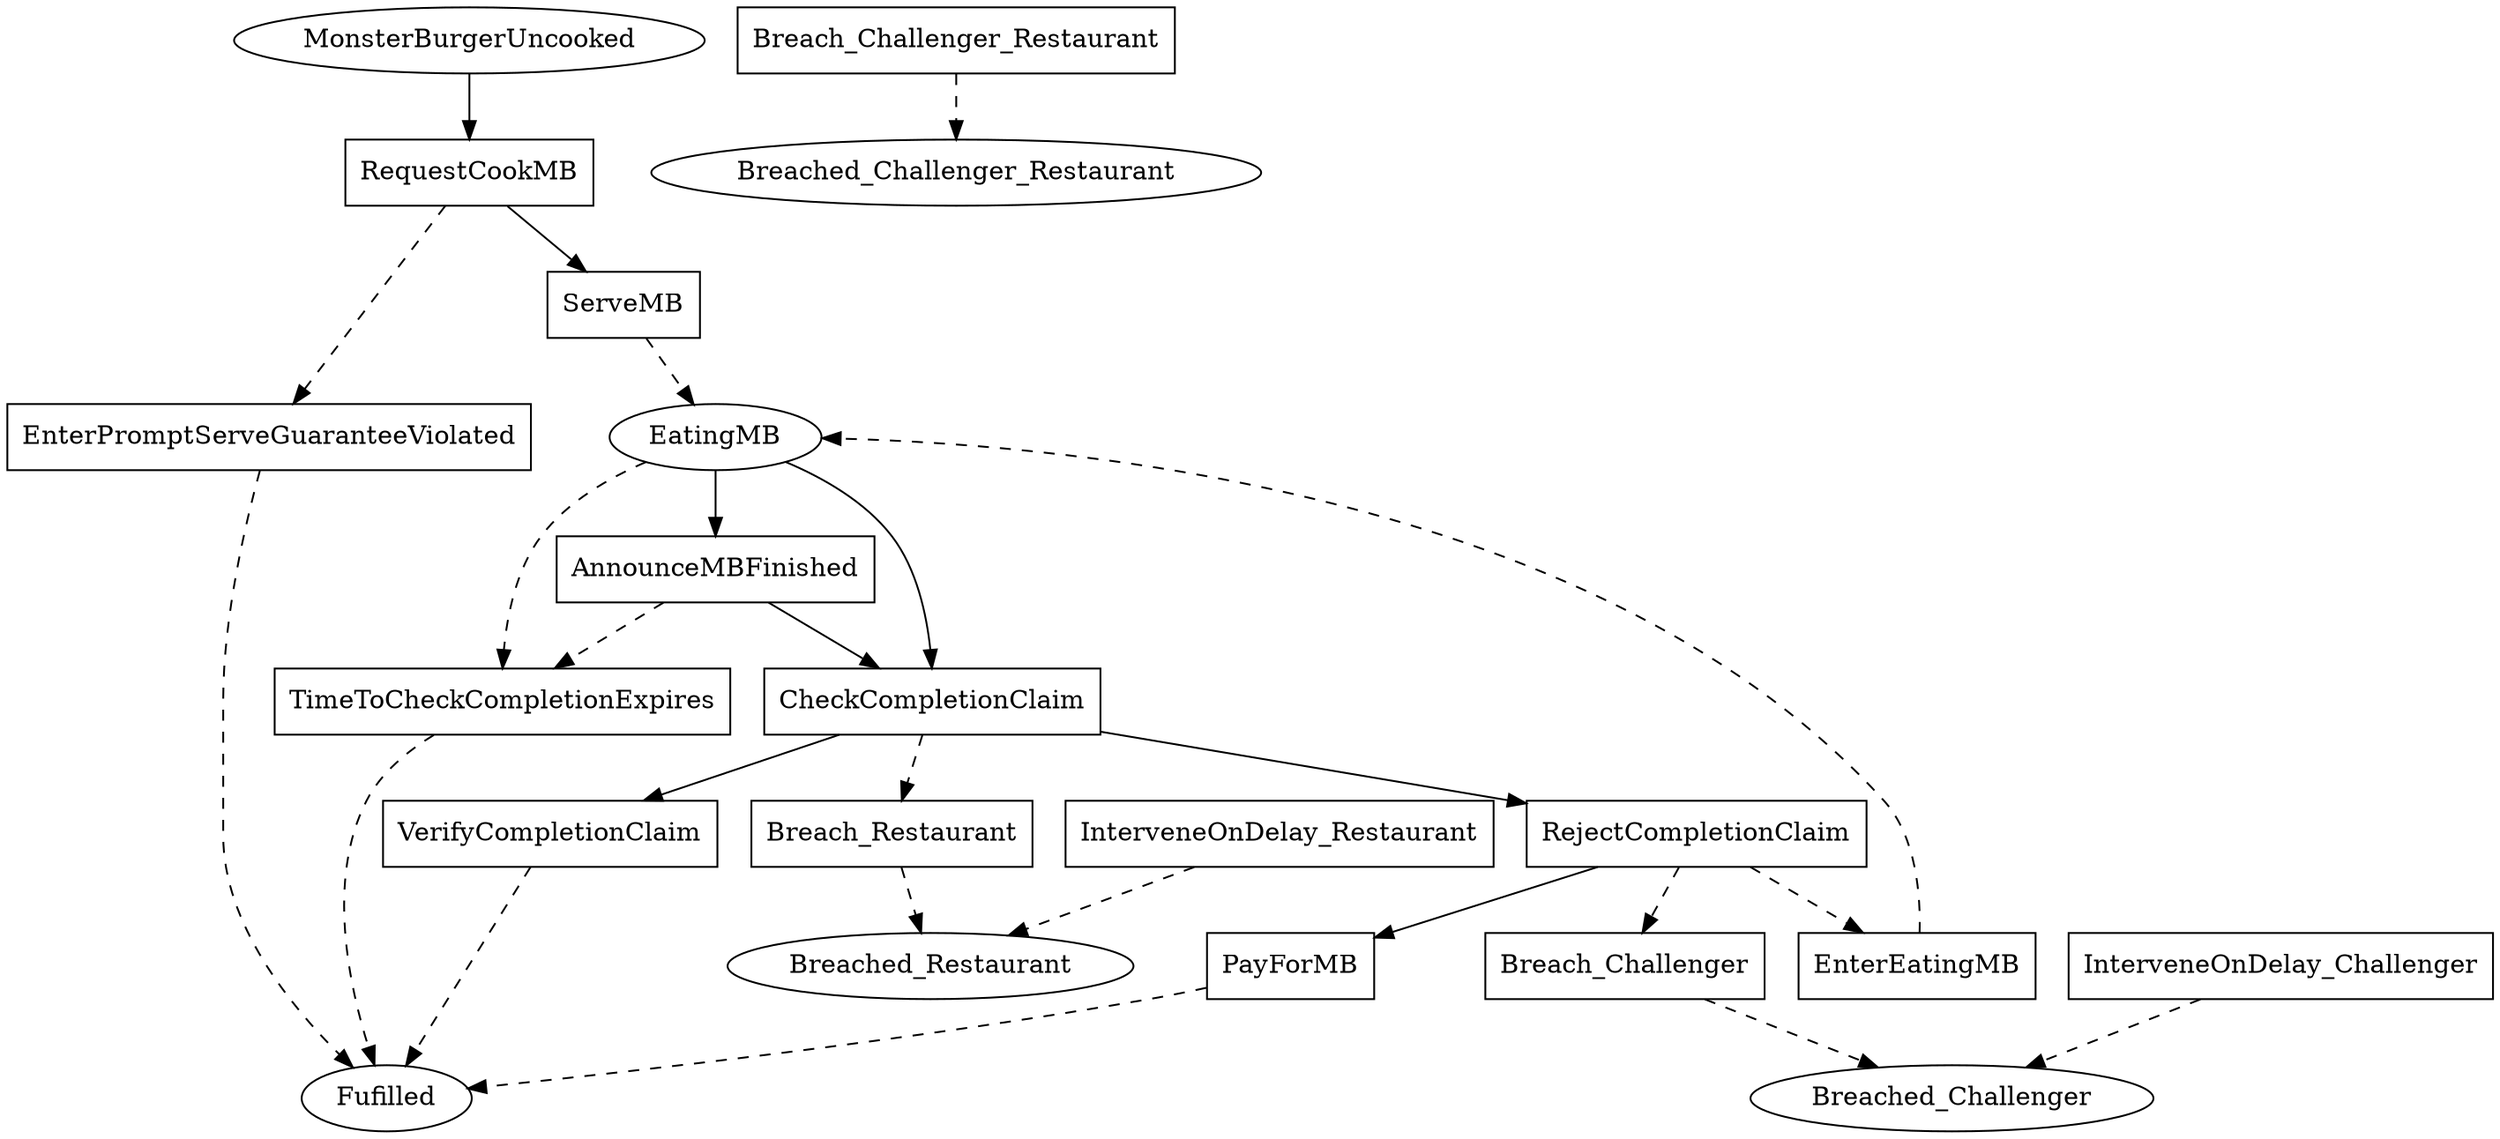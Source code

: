 // THIS IS A GENERATED FILE. DO NOT EDIT.

digraph Monster_Burger {    
    Fulfilled[label=Fufilled];
    MonsterBurgerUncooked[label=MonsterBurgerUncooked];
	EatingMB[label=EatingMB];
	Breached_Restaurant[label=Breached_Restaurant];
	Breached_Challenger[label=Breached_Challenger];
	Breached_Challenger_Restaurant[label=Breached_Challenger_Restaurant]
    
     
    RequestCookMB[label=RequestCookMB,shape=box];
	ServeMB[label=ServeMB,shape=box];
	EnterPromptServeGuaranteeViolated[label=EnterPromptServeGuaranteeViolated,shape=box];
	EnterEatingMB[label=EnterEatingMB,shape=box];
	AnnounceMBFinished[label=AnnounceMBFinished,shape=box];
	TimeToCheckCompletionExpires[label=TimeToCheckCompletionExpires,shape=box];
	CheckCompletionClaim[label=CheckCompletionClaim,shape=box];
	RejectCompletionClaim[label=RejectCompletionClaim,shape=box];
	PayForMB[label=PayForMB,shape=box];
	VerifyCompletionClaim[label=VerifyCompletionClaim,shape=box];
	Breach_Restaurant[label=Breach_Restaurant,shape=box];
	Breach_Challenger[label=Breach_Challenger,shape=box];
	Breach_Challenger_Restaurant[label=Breach_Challenger_Restaurant,shape=box];
	InterveneOnDelay_Challenger[label=InterveneOnDelay_Challenger,shape=box];
	InterveneOnDelay_Restaurant[label=InterveneOnDelay_Restaurant,shape=box]    
    
    
    
    MonsterBurgerUncooked -> RequestCookMB;
	RequestCookMB -> ServeMB;
	RequestCookMB -> EnterPromptServeGuaranteeViolated [style=dashed];
	EatingMB -> AnnounceMBFinished;
	EatingMB -> CheckCompletionClaim;
	EatingMB -> TimeToCheckCompletionExpires [style=dashed];
	AnnounceMBFinished -> CheckCompletionClaim;
	AnnounceMBFinished -> TimeToCheckCompletionExpires [style=dashed];
	CheckCompletionClaim -> VerifyCompletionClaim;
	CheckCompletionClaim -> RejectCompletionClaim;
	CheckCompletionClaim -> Breach_Restaurant [style=dashed];
	RejectCompletionClaim -> EnterEatingMB [style=dashed];
	RejectCompletionClaim -> PayForMB;
	RejectCompletionClaim -> Breach_Challenger [style=dashed]
    
    ServeMB -> EatingMB [style=dashed];
	EnterPromptServeGuaranteeViolated -> Fulfilled [style=dashed];
	EnterEatingMB -> EatingMB [style=dashed];
	TimeToCheckCompletionExpires -> Fulfilled [style=dashed];
	PayForMB -> Fulfilled [style=dashed];
	VerifyCompletionClaim -> Fulfilled [style=dashed];
	Breach_Restaurant -> Breached_Restaurant [style=dashed];
	Breach_Challenger -> Breached_Challenger [style=dashed];
	Breach_Challenger_Restaurant -> Breached_Challenger_Restaurant [style=dashed];
	InterveneOnDelay_Challenger -> Breached_Challenger [style=dashed];
	InterveneOnDelay_Restaurant -> Breached_Restaurant [style=dashed];
	     
    
       
}